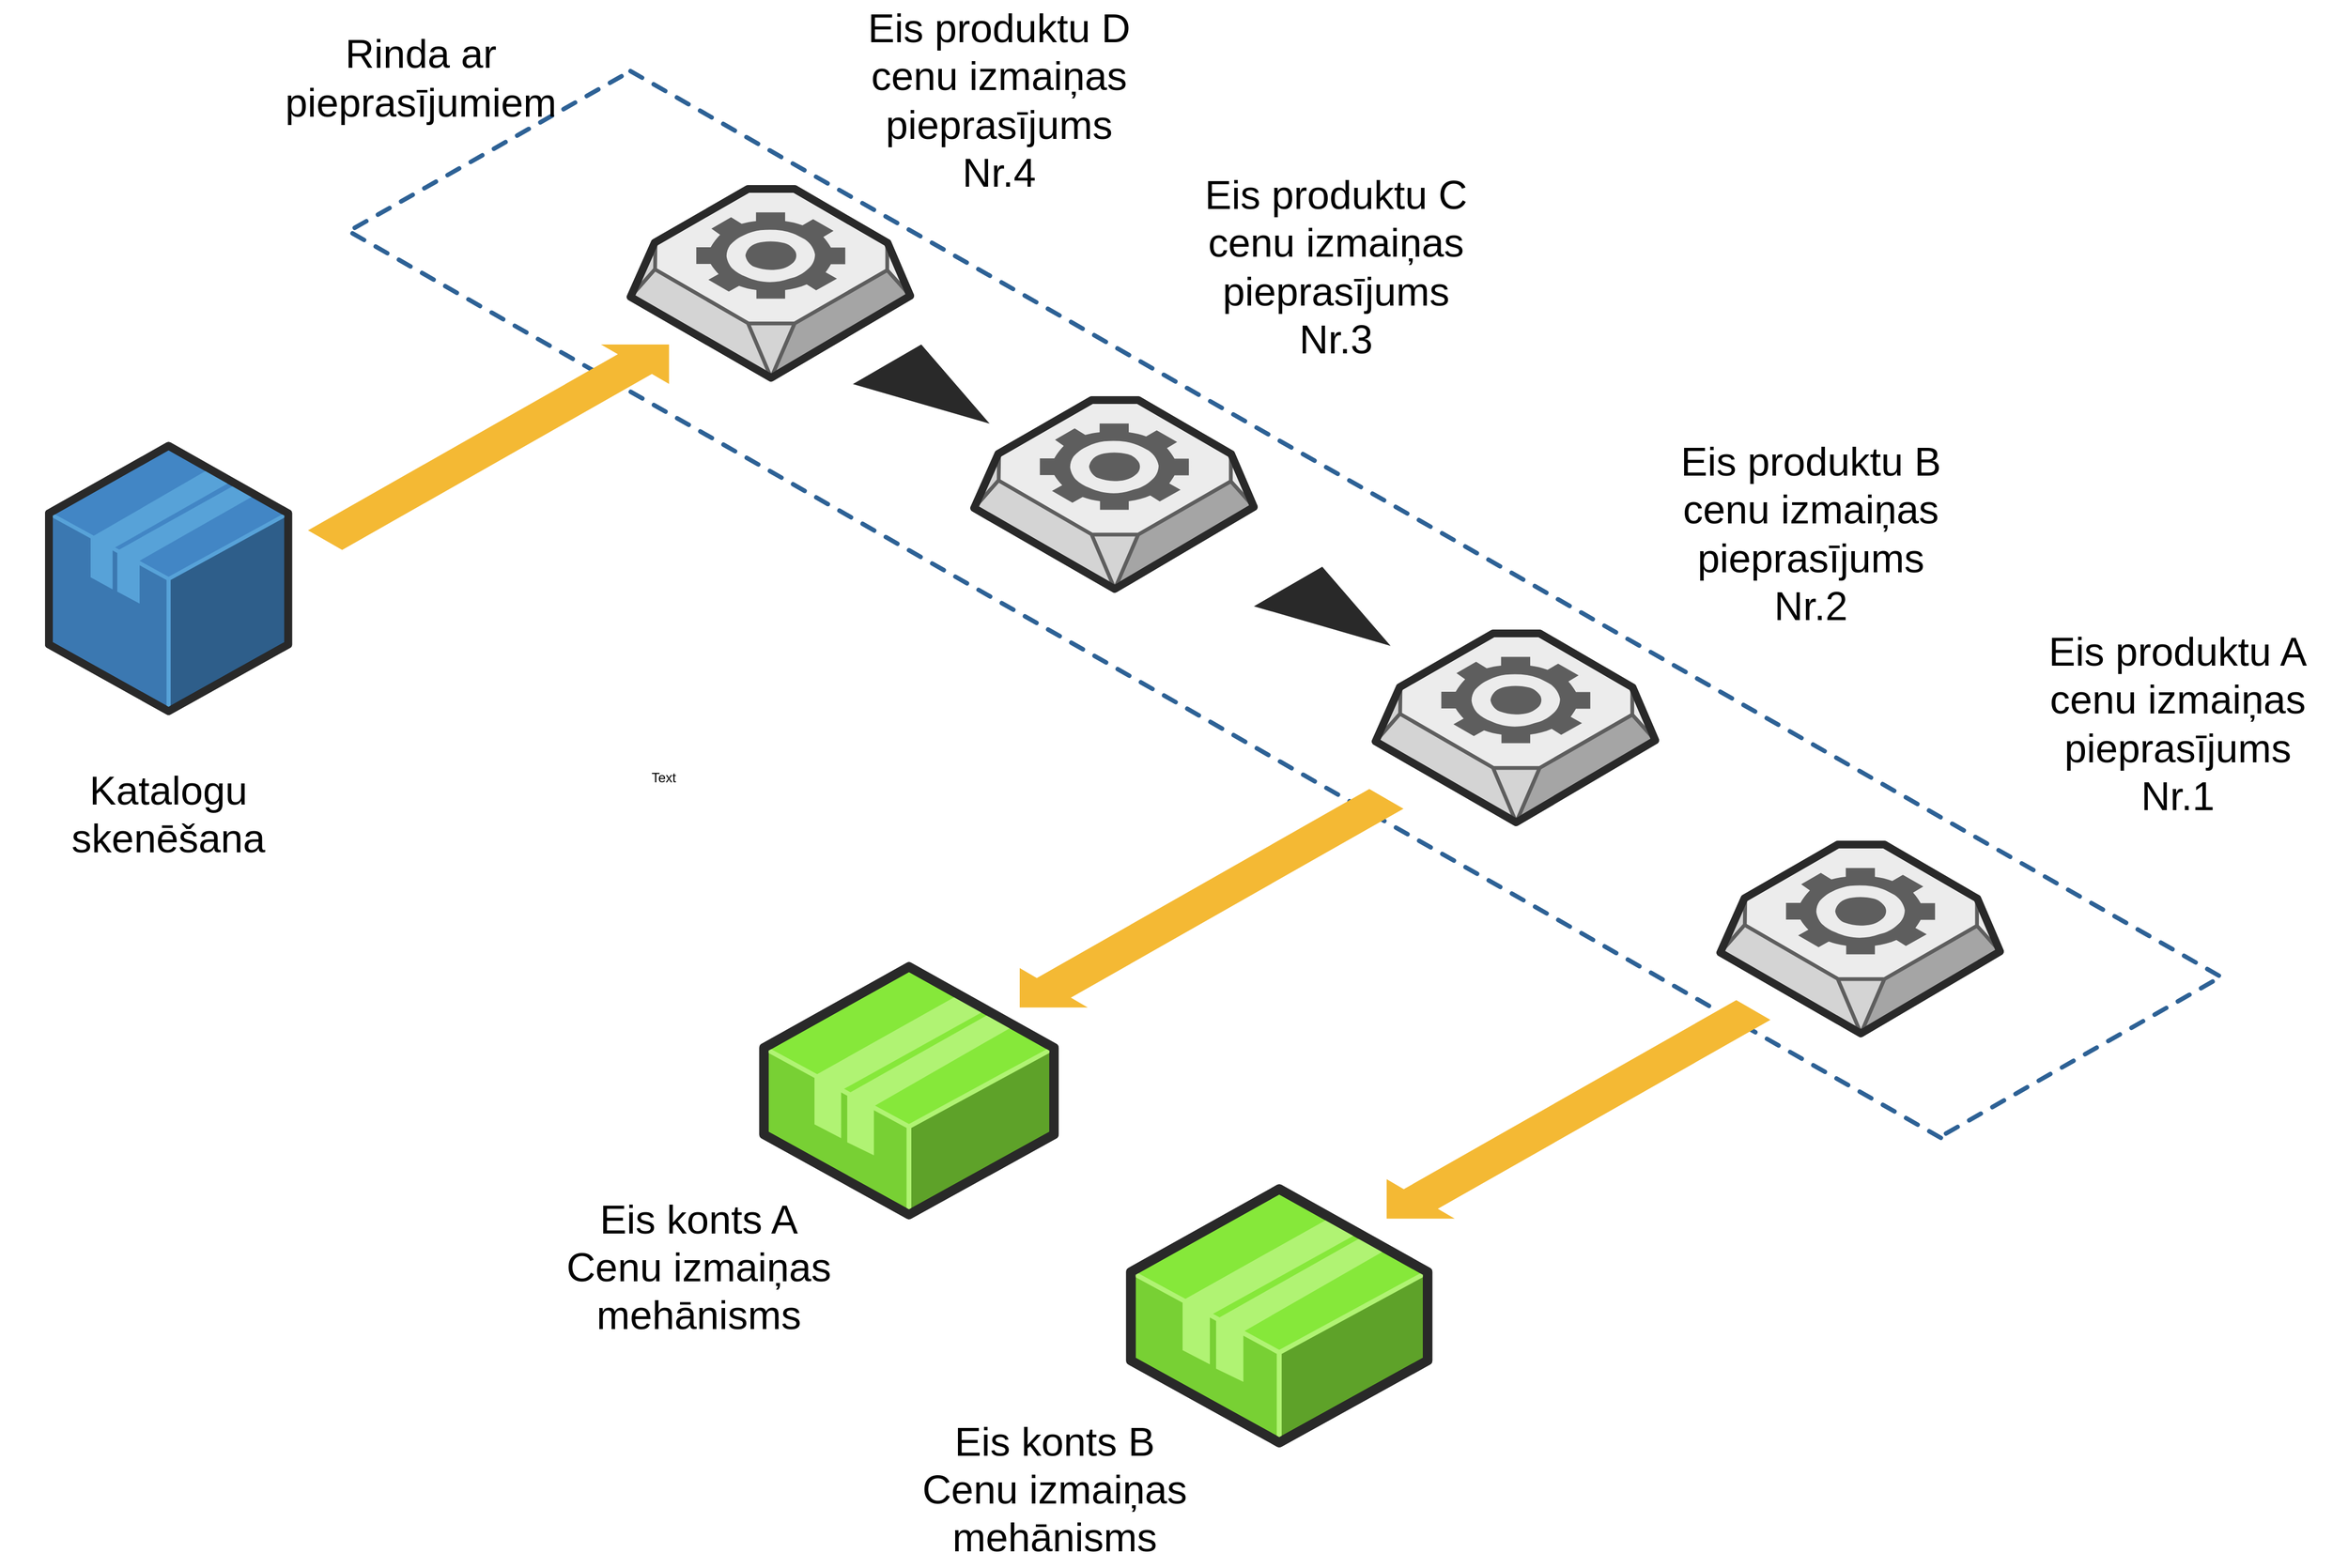 <mxfile version="13.7.7" type="github">
  <diagram name="Page-1" id="aaaa8250-4180-3840-79b5-4cada1eebb92">
    <mxGraphModel dx="3975" dy="1845" grid="1" gridSize="10" guides="1" tooltips="1" connect="1" arrows="1" fold="1" page="1" pageScale="1" pageWidth="850" pageHeight="1100" background="#ffffff" math="0" shadow="0">
      <root>
        <mxCell id="0" />
        <mxCell id="1" parent="0" />
        <mxCell id="d5ac148becb70bc-8" value="" style="verticalLabelPosition=bottom;html=1;verticalAlign=top;strokeWidth=1;dashed=0;shape=mxgraph.aws3d.dashedArrowlessEdge;aspect=fixed;rounded=1;shadow=0;comic=0;fontFamily=Verdana;fontSize=12" parent="1" vertex="1">
          <mxGeometry x="840" y="564" width="1432" height="816" as="geometry" />
        </mxCell>
        <mxCell id="d5ac148becb70bc-10" value="" style="verticalLabelPosition=bottom;html=1;verticalAlign=top;strokeWidth=1;dashed=0;shape=mxgraph.aws3d.dashedArrowlessEdge;fillColor=#000000;aspect=fixed;rounded=1;shadow=0;comic=0;fontFamily=Verdana;fontSize=12;fontColor=#000000;flipV=1;" parent="1" vertex="1">
          <mxGeometry x="592" y="564" width="248" height="141" as="geometry" />
        </mxCell>
        <mxCell id="d5ac148becb70bc-12" value="" style="verticalLabelPosition=bottom;html=1;verticalAlign=top;strokeWidth=1;dashed=0;shape=mxgraph.aws3d.dashedArrowlessEdge;aspect=fixed;rounded=1;shadow=0;comic=0;fontFamily=Verdana;fontSize=12;flipV=1;" parent="1" vertex="1">
          <mxGeometry x="2023" y="1378" width="249" height="142" as="geometry" />
        </mxCell>
        <mxCell id="n017cbdm8rM538X0vNHp-3" value="" style="verticalLabelPosition=bottom;html=1;verticalAlign=top;strokeWidth=1;dashed=0;shape=mxgraph.aws3d.dashedArrowlessEdge;aspect=fixed;rounded=1;shadow=0;comic=0;fontFamily=Verdana;fontSize=12" vertex="1" parent="1">
          <mxGeometry x="590" y="710" width="1432" height="816" as="geometry" />
        </mxCell>
        <mxCell id="n017cbdm8rM538X0vNHp-4" value="" style="verticalLabelPosition=bottom;html=1;verticalAlign=top;strokeWidth=1;align=center;outlineConnect=0;dashed=0;outlineConnect=0;shape=mxgraph.aws3d.flatEdge;fillColor=#000000;aspect=fixed;" vertex="1" parent="1">
          <mxGeometry x="550" y="810" width="324.65" height="184.93" as="geometry" />
        </mxCell>
        <mxCell id="n017cbdm8rM538X0vNHp-5" value="" style="verticalLabelPosition=bottom;html=1;verticalAlign=top;strokeWidth=1;align=center;outlineConnect=0;dashed=0;outlineConnect=0;shape=mxgraph.aws3d.application;fillColor=#4286c5;strokeColor=#57A2D8;aspect=fixed;" vertex="1" parent="1">
          <mxGeometry x="317" y="901.2" width="215.2" height="238.8" as="geometry" />
        </mxCell>
        <mxCell id="n017cbdm8rM538X0vNHp-6" value="" style="verticalLabelPosition=bottom;html=1;verticalAlign=top;strokeWidth=1;align=center;outlineConnect=0;dashed=0;outlineConnect=0;shape=mxgraph.aws3d.application2;fillColor=#86E83A;strokeColor=#B0F373;aspect=fixed;" vertex="1" parent="1">
          <mxGeometry x="1290" y="1570" width="266.83" height="228.1" as="geometry" />
        </mxCell>
        <mxCell id="n017cbdm8rM538X0vNHp-7" value="" style="verticalLabelPosition=bottom;html=1;verticalAlign=top;strokeWidth=1;align=center;outlineConnect=0;dashed=0;outlineConnect=0;shape=mxgraph.aws3d.worker;fillColor=#ECECEC;strokeColor=#5E5E5E;aspect=fixed;" vertex="1" parent="1">
          <mxGeometry x="840" y="670" width="251.6" height="170" as="geometry" />
        </mxCell>
        <mxCell id="n017cbdm8rM538X0vNHp-8" value="" style="verticalLabelPosition=bottom;html=1;verticalAlign=top;strokeWidth=1;align=center;outlineConnect=0;dashed=0;outlineConnect=0;shape=mxgraph.aws3d.worker;fillColor=#ECECEC;strokeColor=#5E5E5E;aspect=fixed;" vertex="1" parent="1">
          <mxGeometry x="1149" y="860" width="251.6" height="170" as="geometry" />
        </mxCell>
        <mxCell id="n017cbdm8rM538X0vNHp-9" value="" style="verticalLabelPosition=bottom;html=1;verticalAlign=top;strokeWidth=1;align=center;outlineConnect=0;dashed=0;outlineConnect=0;shape=mxgraph.aws3d.worker;fillColor=#ECECEC;strokeColor=#5E5E5E;aspect=fixed;" vertex="1" parent="1">
          <mxGeometry x="1510" y="1070" width="251.6" height="170" as="geometry" />
        </mxCell>
        <mxCell id="n017cbdm8rM538X0vNHp-10" value="" style="verticalLabelPosition=bottom;html=1;verticalAlign=top;strokeWidth=1;align=center;outlineConnect=0;dashed=0;outlineConnect=0;shape=mxgraph.aws3d.flatEdge;fillColor=#000000;aspect=fixed;direction=west;" vertex="1" parent="1">
          <mxGeometry x="1190" y="1210" width="345.11" height="196.59" as="geometry" />
        </mxCell>
        <mxCell id="n017cbdm8rM538X0vNHp-11" value="" style="verticalLabelPosition=bottom;html=1;verticalAlign=top;strokeWidth=1;align=center;outlineConnect=0;dashed=0;outlineConnect=0;shape=mxgraph.aws3d.application2;fillColor=#86E83A;strokeColor=#B0F373;aspect=fixed;" vertex="1" parent="1">
          <mxGeometry x="960" y="1370" width="260.87" height="223" as="geometry" />
        </mxCell>
        <mxCell id="n017cbdm8rM538X0vNHp-12" value="" style="verticalLabelPosition=bottom;html=1;verticalAlign=top;strokeWidth=1;align=center;outlineConnect=0;dashed=0;outlineConnect=0;shape=mxgraph.aws3d.worker;fillColor=#ECECEC;strokeColor=#5E5E5E;aspect=fixed;" vertex="1" parent="1">
          <mxGeometry x="1820" y="1260" width="251.6" height="170" as="geometry" />
        </mxCell>
        <mxCell id="n017cbdm8rM538X0vNHp-13" value="" style="verticalLabelPosition=bottom;html=1;verticalAlign=top;strokeWidth=1;align=center;outlineConnect=0;dashed=0;outlineConnect=0;shape=mxgraph.aws3d.flatEdge;fillColor=#000000;aspect=fixed;direction=west;" vertex="1" parent="1">
          <mxGeometry x="1520" y="1400" width="345.11" height="196.59" as="geometry" />
        </mxCell>
        <mxCell id="n017cbdm8rM538X0vNHp-15" value="&lt;div&gt;&lt;font style=&quot;font-size: 36px&quot;&gt;Eis produktu D cenu izmaiņas pieprasījums&lt;/font&gt;&lt;/div&gt;&lt;div&gt;&lt;font style=&quot;font-size: 36px&quot;&gt;Nr.4&lt;br&gt;&lt;/font&gt;&lt;/div&gt;" style="text;html=1;strokeColor=none;fillColor=none;align=center;verticalAlign=middle;whiteSpace=wrap;rounded=0;" vertex="1" parent="1">
          <mxGeometry x="1020" y="520" width="303" height="140" as="geometry" />
        </mxCell>
        <mxCell id="n017cbdm8rM538X0vNHp-16" value="&lt;div&gt;&lt;font style=&quot;font-size: 36px&quot;&gt;Katalogu skenēšana&lt;/font&gt;&lt;/div&gt;&lt;div&gt;&lt;br&gt;&lt;/div&gt;" style="text;html=1;strokeColor=none;fillColor=none;align=center;verticalAlign=middle;whiteSpace=wrap;rounded=0;" vertex="1" parent="1">
          <mxGeometry x="273.1" y="1170" width="303" height="140" as="geometry" />
        </mxCell>
        <mxCell id="n017cbdm8rM538X0vNHp-17" value="&lt;div&gt;&lt;div&gt;&lt;font style=&quot;font-size: 36px&quot;&gt;Eis produktu C cenu izmaiņas pieprasījums&lt;/font&gt;&lt;/div&gt;&lt;/div&gt;&lt;div&gt;&lt;font style=&quot;font-size: 36px&quot;&gt;Nr.3&lt;/font&gt;&lt;/div&gt;" style="text;html=1;strokeColor=none;fillColor=none;align=center;verticalAlign=middle;whiteSpace=wrap;rounded=0;" vertex="1" parent="1">
          <mxGeometry x="1323" y="670" width="303" height="140" as="geometry" />
        </mxCell>
        <mxCell id="n017cbdm8rM538X0vNHp-18" value="&lt;div&gt;&lt;div&gt;&lt;font style=&quot;font-size: 36px&quot;&gt;Eis produktu B cenu izmaiņas pieprasījums&lt;/font&gt;&lt;/div&gt;&lt;/div&gt;&lt;div&gt;&lt;font style=&quot;font-size: 36px&quot;&gt;Nr.2&lt;/font&gt;&lt;/div&gt;" style="text;html=1;strokeColor=none;fillColor=none;align=center;verticalAlign=middle;whiteSpace=wrap;rounded=0;" vertex="1" parent="1">
          <mxGeometry x="1750" y="910" width="303" height="140" as="geometry" />
        </mxCell>
        <mxCell id="n017cbdm8rM538X0vNHp-19" value="&lt;font style=&quot;font-size: 36px&quot;&gt;Rinda ar pieprasījumiem&lt;/font&gt;" style="text;html=1;strokeColor=none;fillColor=none;align=center;verticalAlign=middle;whiteSpace=wrap;rounded=0;" vertex="1" parent="1">
          <mxGeometry x="500" y="500" width="303" height="140" as="geometry" />
        </mxCell>
        <mxCell id="n017cbdm8rM538X0vNHp-20" value="&lt;div&gt;&lt;font style=&quot;font-size: 36px&quot;&gt;Eis konts A&lt;/font&gt;&lt;/div&gt;&lt;div&gt;&lt;font style=&quot;font-size: 36px&quot;&gt;Cenu izmaiņas mehānisms&lt;/font&gt;&lt;/div&gt;" style="text;html=1;strokeColor=none;fillColor=none;align=center;verticalAlign=middle;whiteSpace=wrap;rounded=0;" vertex="1" parent="1">
          <mxGeometry x="750" y="1570" width="303" height="140" as="geometry" />
        </mxCell>
        <mxCell id="n017cbdm8rM538X0vNHp-24" value="&lt;div&gt;&lt;font style=&quot;font-size: 36px&quot;&gt;Eis konts B&lt;br&gt;&lt;/font&gt;&lt;/div&gt;&lt;div&gt;&lt;font style=&quot;font-size: 36px&quot;&gt;Cenu izmaiņas mehānisms&lt;/font&gt;&lt;/div&gt;" style="text;html=1;strokeColor=none;fillColor=none;align=center;verticalAlign=middle;whiteSpace=wrap;rounded=0;" vertex="1" parent="1">
          <mxGeometry x="1070" y="1770" width="303" height="140" as="geometry" />
        </mxCell>
        <mxCell id="n017cbdm8rM538X0vNHp-28" value="" style="verticalLabelPosition=bottom;html=1;verticalAlign=top;strokeWidth=1;align=center;outlineConnect=0;dashed=0;outlineConnect=0;shape=mxgraph.aws3d.arrowhead;aspect=fixed;shadow=0;direction=west;" vertex="1" parent="1">
          <mxGeometry x="1040" y="810" width="122.98" height="71.2" as="geometry" />
        </mxCell>
        <mxCell id="n017cbdm8rM538X0vNHp-29" value="" style="verticalLabelPosition=bottom;html=1;verticalAlign=top;strokeWidth=1;align=center;outlineConnect=0;dashed=0;outlineConnect=0;shape=mxgraph.aws3d.arrowhead;aspect=fixed;shadow=0;direction=west;" vertex="1" parent="1">
          <mxGeometry x="1400.6" y="1010" width="122.98" height="71.2" as="geometry" />
        </mxCell>
        <mxCell id="n017cbdm8rM538X0vNHp-30" value="Text" style="text;html=1;strokeColor=none;fillColor=none;align=center;verticalAlign=middle;whiteSpace=wrap;rounded=0;shadow=0;" vertex="1" parent="1">
          <mxGeometry x="850" y="1190" width="40" height="20" as="geometry" />
        </mxCell>
        <mxCell id="n017cbdm8rM538X0vNHp-31" value="&lt;div&gt;&lt;div&gt;&lt;font style=&quot;font-size: 36px&quot;&gt;Eis produktu A cenu izmaiņas pieprasījums&lt;/font&gt;&lt;/div&gt;&lt;/div&gt;&lt;div&gt;&lt;font style=&quot;font-size: 36px&quot;&gt;Nr.1&lt;br&gt;&lt;/font&gt;&lt;/div&gt;" style="text;html=1;strokeColor=none;fillColor=none;align=center;verticalAlign=middle;whiteSpace=wrap;rounded=0;" vertex="1" parent="1">
          <mxGeometry x="2080" y="1081.2" width="303" height="140" as="geometry" />
        </mxCell>
      </root>
    </mxGraphModel>
  </diagram>
</mxfile>
